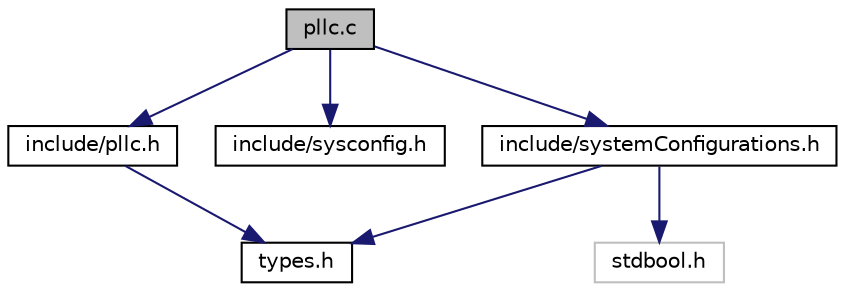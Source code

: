digraph G
{
  edge [fontname="Helvetica",fontsize="10",labelfontname="Helvetica",labelfontsize="10"];
  node [fontname="Helvetica",fontsize="10",shape=record];
  Node1 [label="pllc.c",height=0.2,width=0.4,color="black", fillcolor="grey75", style="filled" fontcolor="black"];
  Node1 -> Node2 [color="midnightblue",fontsize="10",style="solid",fontname="Helvetica"];
  Node2 [label="include/pllc.h",height=0.2,width=0.4,color="black", fillcolor="white", style="filled",URL="$pllc_8h.html",tooltip="Define some macros, registers, and function prototype to handle PLL module."];
  Node2 -> Node3 [color="midnightblue",fontsize="10",style="solid",fontname="Helvetica"];
  Node3 [label="types.h",height=0.2,width=0.4,color="black", fillcolor="white", style="filled",URL="$types_8h.html",tooltip="Re-Define some C types."];
  Node1 -> Node4 [color="midnightblue",fontsize="10",style="solid",fontname="Helvetica"];
  Node4 [label="include/sysconfig.h",height=0.2,width=0.4,color="black", fillcolor="white", style="filled",URL="$sysconfig_8h.html"];
  Node1 -> Node5 [color="midnightblue",fontsize="10",style="solid",fontname="Helvetica"];
  Node5 [label="include/systemConfigurations.h",height=0.2,width=0.4,color="black", fillcolor="white", style="filled",URL="$systemConfigurations_8h.html",tooltip="Extern some variables that is used for configure system. (All module can use these variables)..."];
  Node5 -> Node6 [color="midnightblue",fontsize="10",style="solid",fontname="Helvetica"];
  Node6 [label="stdbool.h",height=0.2,width=0.4,color="grey75", fillcolor="white", style="filled"];
  Node5 -> Node3 [color="midnightblue",fontsize="10",style="solid",fontname="Helvetica"];
}
